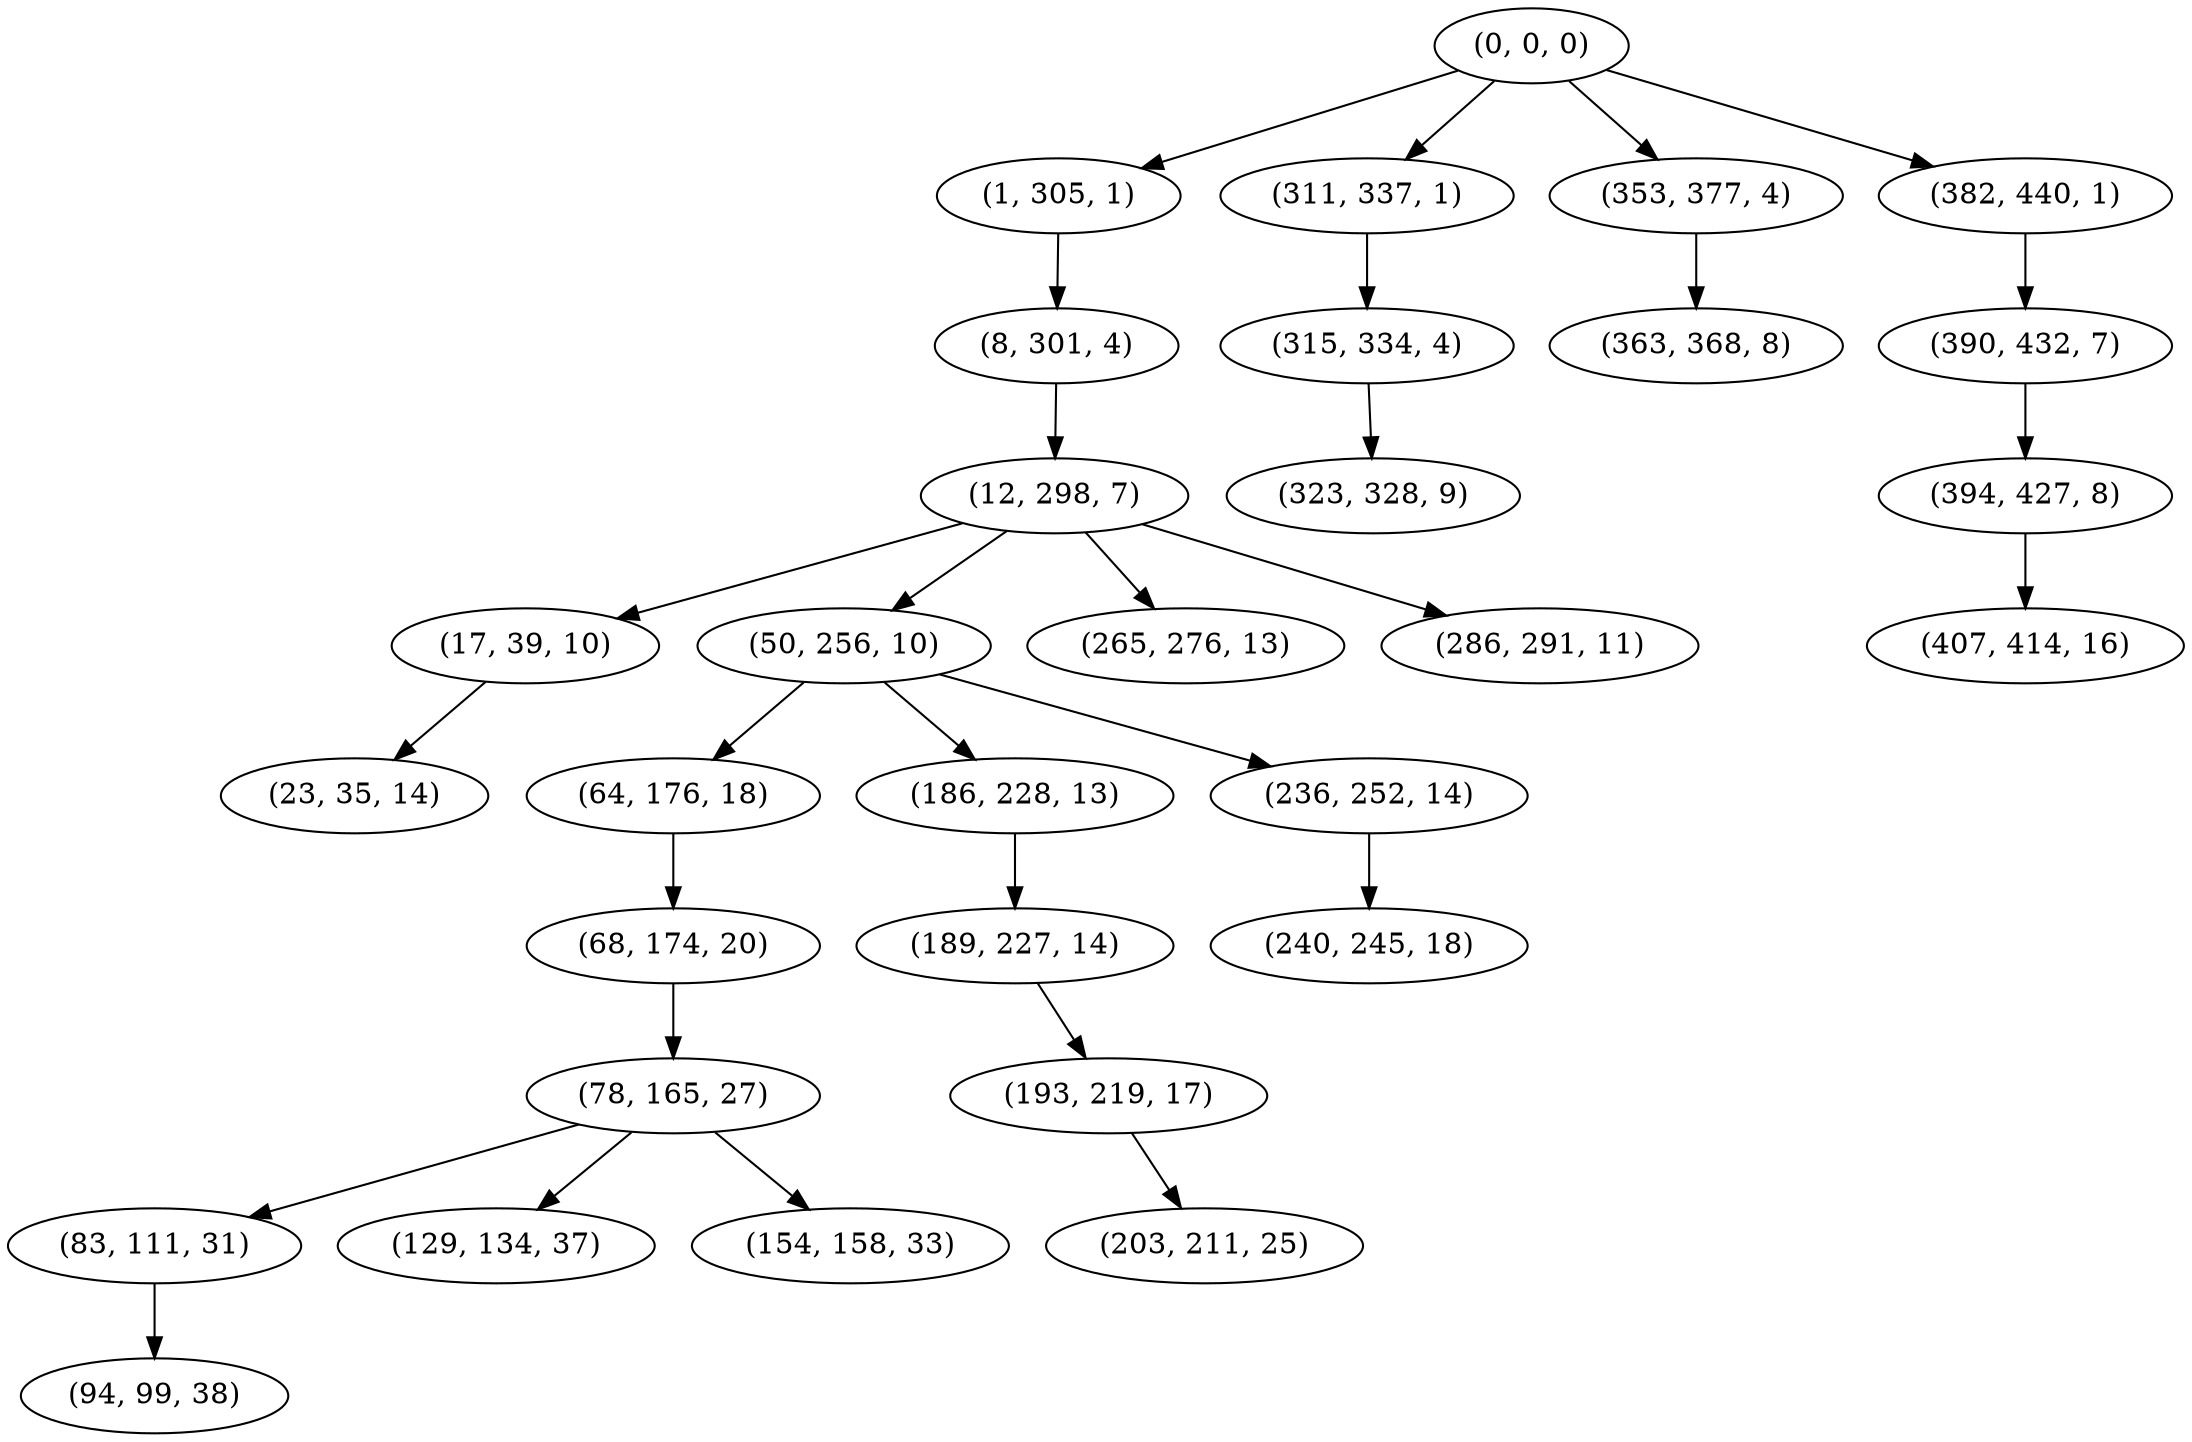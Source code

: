 digraph tree {
    "(0, 0, 0)";
    "(1, 305, 1)";
    "(8, 301, 4)";
    "(12, 298, 7)";
    "(17, 39, 10)";
    "(23, 35, 14)";
    "(50, 256, 10)";
    "(64, 176, 18)";
    "(68, 174, 20)";
    "(78, 165, 27)";
    "(83, 111, 31)";
    "(94, 99, 38)";
    "(129, 134, 37)";
    "(154, 158, 33)";
    "(186, 228, 13)";
    "(189, 227, 14)";
    "(193, 219, 17)";
    "(203, 211, 25)";
    "(236, 252, 14)";
    "(240, 245, 18)";
    "(265, 276, 13)";
    "(286, 291, 11)";
    "(311, 337, 1)";
    "(315, 334, 4)";
    "(323, 328, 9)";
    "(353, 377, 4)";
    "(363, 368, 8)";
    "(382, 440, 1)";
    "(390, 432, 7)";
    "(394, 427, 8)";
    "(407, 414, 16)";
    "(0, 0, 0)" -> "(1, 305, 1)";
    "(0, 0, 0)" -> "(311, 337, 1)";
    "(0, 0, 0)" -> "(353, 377, 4)";
    "(0, 0, 0)" -> "(382, 440, 1)";
    "(1, 305, 1)" -> "(8, 301, 4)";
    "(8, 301, 4)" -> "(12, 298, 7)";
    "(12, 298, 7)" -> "(17, 39, 10)";
    "(12, 298, 7)" -> "(50, 256, 10)";
    "(12, 298, 7)" -> "(265, 276, 13)";
    "(12, 298, 7)" -> "(286, 291, 11)";
    "(17, 39, 10)" -> "(23, 35, 14)";
    "(50, 256, 10)" -> "(64, 176, 18)";
    "(50, 256, 10)" -> "(186, 228, 13)";
    "(50, 256, 10)" -> "(236, 252, 14)";
    "(64, 176, 18)" -> "(68, 174, 20)";
    "(68, 174, 20)" -> "(78, 165, 27)";
    "(78, 165, 27)" -> "(83, 111, 31)";
    "(78, 165, 27)" -> "(129, 134, 37)";
    "(78, 165, 27)" -> "(154, 158, 33)";
    "(83, 111, 31)" -> "(94, 99, 38)";
    "(186, 228, 13)" -> "(189, 227, 14)";
    "(189, 227, 14)" -> "(193, 219, 17)";
    "(193, 219, 17)" -> "(203, 211, 25)";
    "(236, 252, 14)" -> "(240, 245, 18)";
    "(311, 337, 1)" -> "(315, 334, 4)";
    "(315, 334, 4)" -> "(323, 328, 9)";
    "(353, 377, 4)" -> "(363, 368, 8)";
    "(382, 440, 1)" -> "(390, 432, 7)";
    "(390, 432, 7)" -> "(394, 427, 8)";
    "(394, 427, 8)" -> "(407, 414, 16)";
}
